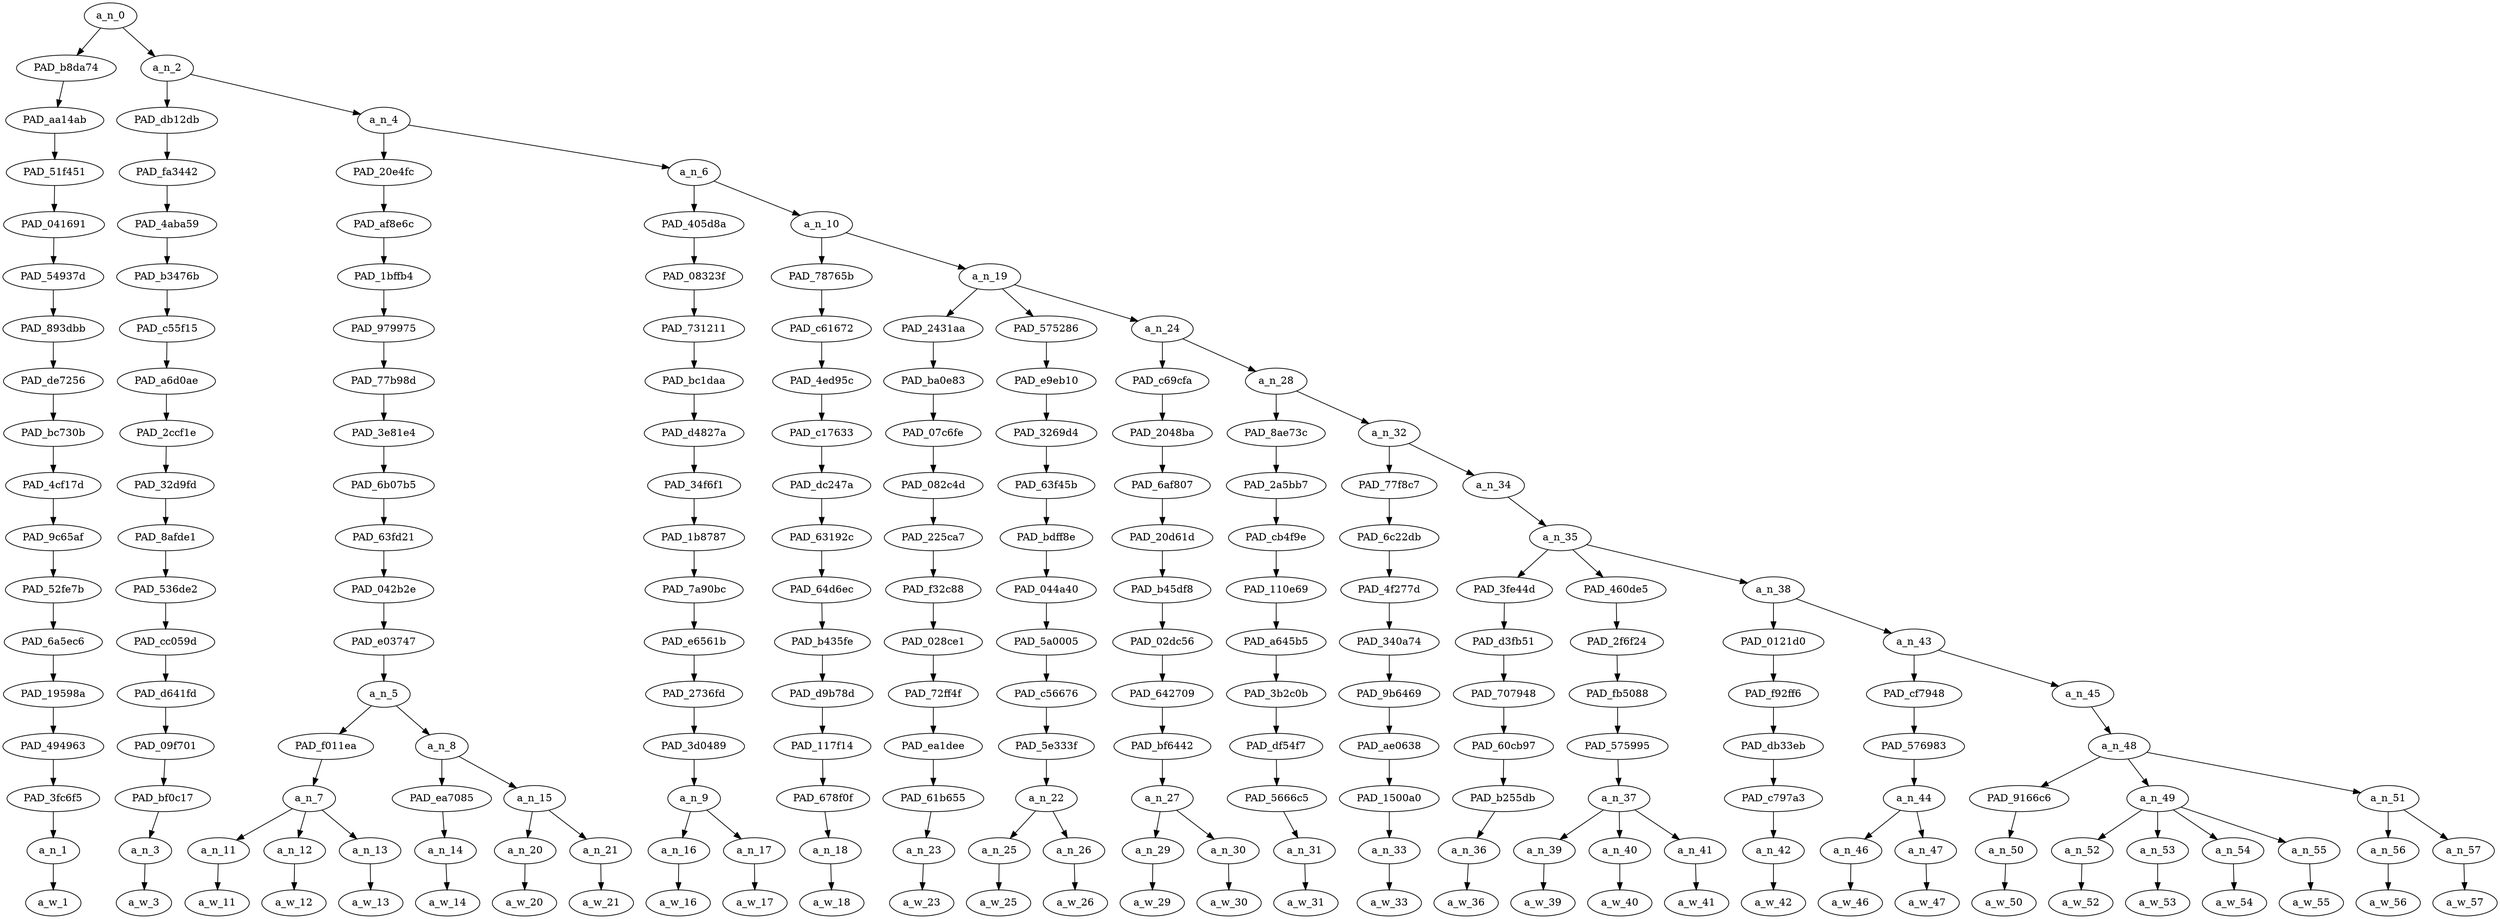 strict digraph "" {
	a_n_0	[div_dir=1,
		index=0,
		level=17,
		pos="2.062084056712963,17!",
		text_span="[0, 1, 2, 3, 4, 5, 6, 7, 8, 9, 10, 11, 12, 13, 14, 15, 16, 17, 18, 19, 20, 21, 22, 23, 24, 25, 26, 27, 28, 29, 30, 31]",
		value=0.99999999];
	PAD_b8da74	[div_dir=1,
		index=0,
		level=16,
		pos="0.0,16!",
		text_span="[0]",
		value=0.02888644];
	a_n_0 -> PAD_b8da74;
	a_n_2	[div_dir=1,
		index=1,
		level=16,
		pos="4.124168113425926,16!",
		text_span="[1, 2, 3, 4, 5, 6, 7, 8, 9, 10, 11, 12, 13, 14, 15, 16, 17, 18, 19, 20, 21, 22, 23, 24, 25, 26, 27, 28, 29, 30, 31]",
		value=0.97054622];
	a_n_0 -> a_n_2;
	PAD_aa14ab	[div_dir=1,
		index=0,
		level=15,
		pos="0.0,15!",
		text_span="[0]",
		value=0.02888644];
	PAD_b8da74 -> PAD_aa14ab;
	PAD_51f451	[div_dir=1,
		index=0,
		level=14,
		pos="0.0,14!",
		text_span="[0]",
		value=0.02888644];
	PAD_aa14ab -> PAD_51f451;
	PAD_041691	[div_dir=1,
		index=0,
		level=13,
		pos="0.0,13!",
		text_span="[0]",
		value=0.02888644];
	PAD_51f451 -> PAD_041691;
	PAD_54937d	[div_dir=1,
		index=0,
		level=12,
		pos="0.0,12!",
		text_span="[0]",
		value=0.02888644];
	PAD_041691 -> PAD_54937d;
	PAD_893dbb	[div_dir=1,
		index=0,
		level=11,
		pos="0.0,11!",
		text_span="[0]",
		value=0.02888644];
	PAD_54937d -> PAD_893dbb;
	PAD_de7256	[div_dir=1,
		index=0,
		level=10,
		pos="0.0,10!",
		text_span="[0]",
		value=0.02888644];
	PAD_893dbb -> PAD_de7256;
	PAD_bc730b	[div_dir=1,
		index=0,
		level=9,
		pos="0.0,9!",
		text_span="[0]",
		value=0.02888644];
	PAD_de7256 -> PAD_bc730b;
	PAD_4cf17d	[div_dir=1,
		index=0,
		level=8,
		pos="0.0,8!",
		text_span="[0]",
		value=0.02888644];
	PAD_bc730b -> PAD_4cf17d;
	PAD_9c65af	[div_dir=1,
		index=0,
		level=7,
		pos="0.0,7!",
		text_span="[0]",
		value=0.02888644];
	PAD_4cf17d -> PAD_9c65af;
	PAD_52fe7b	[div_dir=1,
		index=0,
		level=6,
		pos="0.0,6!",
		text_span="[0]",
		value=0.02888644];
	PAD_9c65af -> PAD_52fe7b;
	PAD_6a5ec6	[div_dir=1,
		index=0,
		level=5,
		pos="0.0,5!",
		text_span="[0]",
		value=0.02888644];
	PAD_52fe7b -> PAD_6a5ec6;
	PAD_19598a	[div_dir=1,
		index=0,
		level=4,
		pos="0.0,4!",
		text_span="[0]",
		value=0.02888644];
	PAD_6a5ec6 -> PAD_19598a;
	PAD_494963	[div_dir=1,
		index=0,
		level=3,
		pos="0.0,3!",
		text_span="[0]",
		value=0.02888644];
	PAD_19598a -> PAD_494963;
	PAD_3fc6f5	[div_dir=1,
		index=0,
		level=2,
		pos="0.0,2!",
		text_span="[0]",
		value=0.02888644];
	PAD_494963 -> PAD_3fc6f5;
	a_n_1	[div_dir=1,
		index=0,
		level=1,
		pos="0.0,1!",
		text_span="[0]",
		value=0.02888644];
	PAD_3fc6f5 -> a_n_1;
	a_w_1	[div_dir=0,
		index=0,
		level=0,
		pos="0,0!",
		text_span="[0]",
		value=we];
	a_n_1 -> a_w_1;
	PAD_db12db	[div_dir=1,
		index=1,
		level=15,
		pos="1.0,15!",
		text_span="[1]",
		value=0.02097841];
	a_n_2 -> PAD_db12db;
	a_n_4	[div_dir=1,
		index=2,
		level=15,
		pos="7.248336226851852,15!",
		text_span="[2, 3, 4, 5, 6, 7, 8, 9, 10, 11, 12, 13, 14, 15, 16, 17, 18, 19, 20, 21, 22, 23, 24, 25, 26, 27, 28, 29, 30, 31]",
		value=0.94904117];
	a_n_2 -> a_n_4;
	PAD_fa3442	[div_dir=1,
		index=1,
		level=14,
		pos="1.0,14!",
		text_span="[1]",
		value=0.02097841];
	PAD_db12db -> PAD_fa3442;
	PAD_4aba59	[div_dir=1,
		index=1,
		level=13,
		pos="1.0,13!",
		text_span="[1]",
		value=0.02097841];
	PAD_fa3442 -> PAD_4aba59;
	PAD_b3476b	[div_dir=1,
		index=1,
		level=12,
		pos="1.0,12!",
		text_span="[1]",
		value=0.02097841];
	PAD_4aba59 -> PAD_b3476b;
	PAD_c55f15	[div_dir=1,
		index=1,
		level=11,
		pos="1.0,11!",
		text_span="[1]",
		value=0.02097841];
	PAD_b3476b -> PAD_c55f15;
	PAD_a6d0ae	[div_dir=1,
		index=1,
		level=10,
		pos="1.0,10!",
		text_span="[1]",
		value=0.02097841];
	PAD_c55f15 -> PAD_a6d0ae;
	PAD_2ccf1e	[div_dir=1,
		index=1,
		level=9,
		pos="1.0,9!",
		text_span="[1]",
		value=0.02097841];
	PAD_a6d0ae -> PAD_2ccf1e;
	PAD_32d9fd	[div_dir=1,
		index=1,
		level=8,
		pos="1.0,8!",
		text_span="[1]",
		value=0.02097841];
	PAD_2ccf1e -> PAD_32d9fd;
	PAD_8afde1	[div_dir=1,
		index=1,
		level=7,
		pos="1.0,7!",
		text_span="[1]",
		value=0.02097841];
	PAD_32d9fd -> PAD_8afde1;
	PAD_536de2	[div_dir=1,
		index=1,
		level=6,
		pos="1.0,6!",
		text_span="[1]",
		value=0.02097841];
	PAD_8afde1 -> PAD_536de2;
	PAD_cc059d	[div_dir=1,
		index=1,
		level=5,
		pos="1.0,5!",
		text_span="[1]",
		value=0.02097841];
	PAD_536de2 -> PAD_cc059d;
	PAD_d641fd	[div_dir=1,
		index=1,
		level=4,
		pos="1.0,4!",
		text_span="[1]",
		value=0.02097841];
	PAD_cc059d -> PAD_d641fd;
	PAD_09f701	[div_dir=1,
		index=1,
		level=3,
		pos="1.0,3!",
		text_span="[1]",
		value=0.02097841];
	PAD_d641fd -> PAD_09f701;
	PAD_bf0c17	[div_dir=1,
		index=1,
		level=2,
		pos="1.0,2!",
		text_span="[1]",
		value=0.02097841];
	PAD_09f701 -> PAD_bf0c17;
	a_n_3	[div_dir=1,
		index=1,
		level=1,
		pos="1.0,1!",
		text_span="[1]",
		value=0.02097841];
	PAD_bf0c17 -> a_n_3;
	a_w_3	[div_dir=0,
		index=1,
		level=0,
		pos="1,0!",
		text_span="[1]",
		value=had];
	a_n_3 -> a_w_3;
	PAD_20e4fc	[div_dir=1,
		index=2,
		level=14,
		pos="4.375,14!",
		text_span="[2, 3, 4, 5, 6, 7]",
		value=0.13824018];
	a_n_4 -> PAD_20e4fc;
	a_n_6	[div_dir=1,
		index=3,
		level=14,
		pos="10.121672453703704,14!",
		text_span="[8, 9, 10, 11, 12, 13, 14, 15, 16, 17, 18, 19, 20, 21, 22, 23, 24, 25, 26, 27, 28, 29, 30, 31]",
		value=0.81027317];
	a_n_4 -> a_n_6;
	PAD_af8e6c	[div_dir=1,
		index=2,
		level=13,
		pos="4.375,13!",
		text_span="[2, 3, 4, 5, 6, 7]",
		value=0.13824018];
	PAD_20e4fc -> PAD_af8e6c;
	PAD_1bffb4	[div_dir=1,
		index=2,
		level=12,
		pos="4.375,12!",
		text_span="[2, 3, 4, 5, 6, 7]",
		value=0.13824018];
	PAD_af8e6c -> PAD_1bffb4;
	PAD_979975	[div_dir=1,
		index=2,
		level=11,
		pos="4.375,11!",
		text_span="[2, 3, 4, 5, 6, 7]",
		value=0.13824018];
	PAD_1bffb4 -> PAD_979975;
	PAD_77b98d	[div_dir=1,
		index=2,
		level=10,
		pos="4.375,10!",
		text_span="[2, 3, 4, 5, 6, 7]",
		value=0.13824018];
	PAD_979975 -> PAD_77b98d;
	PAD_3e81e4	[div_dir=1,
		index=2,
		level=9,
		pos="4.375,9!",
		text_span="[2, 3, 4, 5, 6, 7]",
		value=0.13824018];
	PAD_77b98d -> PAD_3e81e4;
	PAD_6b07b5	[div_dir=1,
		index=2,
		level=8,
		pos="4.375,8!",
		text_span="[2, 3, 4, 5, 6, 7]",
		value=0.13824018];
	PAD_3e81e4 -> PAD_6b07b5;
	PAD_63fd21	[div_dir=1,
		index=2,
		level=7,
		pos="4.375,7!",
		text_span="[2, 3, 4, 5, 6, 7]",
		value=0.13824018];
	PAD_6b07b5 -> PAD_63fd21;
	PAD_042b2e	[div_dir=1,
		index=2,
		level=6,
		pos="4.375,6!",
		text_span="[2, 3, 4, 5, 6, 7]",
		value=0.13824018];
	PAD_63fd21 -> PAD_042b2e;
	PAD_e03747	[div_dir=1,
		index=2,
		level=5,
		pos="4.375,5!",
		text_span="[2, 3, 4, 5, 6, 7]",
		value=0.13824018];
	PAD_042b2e -> PAD_e03747;
	a_n_5	[div_dir=1,
		index=2,
		level=4,
		pos="4.375,4!",
		text_span="[2, 3, 4, 5, 6, 7]",
		value=0.13824018];
	PAD_e03747 -> a_n_5;
	PAD_f011ea	[div_dir=1,
		index=2,
		level=3,
		pos="3.0,3!",
		text_span="[2, 3, 4]",
		value=0.05681379];
	a_n_5 -> PAD_f011ea;
	a_n_8	[div_dir=1,
		index=3,
		level=3,
		pos="5.75,3!",
		text_span="[5, 6, 7]",
		value=0.08128386];
	a_n_5 -> a_n_8;
	a_n_7	[div_dir=1,
		index=2,
		level=2,
		pos="3.0,2!",
		text_span="[2, 3, 4]",
		value=0.05681379];
	PAD_f011ea -> a_n_7;
	a_n_11	[div_dir=1,
		index=2,
		level=1,
		pos="2.0,1!",
		text_span="[2]",
		value=0.01747468];
	a_n_7 -> a_n_11;
	a_n_12	[div_dir=1,
		index=3,
		level=1,
		pos="3.0,1!",
		text_span="[3]",
		value=0.02144973];
	a_n_7 -> a_n_12;
	a_n_13	[div_dir=1,
		index=4,
		level=1,
		pos="4.0,1!",
		text_span="[4]",
		value=0.01780466];
	a_n_7 -> a_n_13;
	a_w_11	[div_dir=0,
		index=2,
		level=0,
		pos="2,0!",
		text_span="[2]",
		value=a];
	a_n_11 -> a_w_11;
	a_w_12	[div_dir=0,
		index=3,
		level=0,
		pos="3,0!",
		text_span="[3]",
		value=fun];
	a_n_12 -> a_w_12;
	a_w_13	[div_dir=0,
		index=4,
		level=0,
		pos="4,0!",
		text_span="[4]",
		value=time];
	a_n_13 -> a_w_13;
	PAD_ea7085	[div_dir=1,
		index=3,
		level=2,
		pos="5.0,2!",
		text_span="[5]",
		value=0.01866013];
	a_n_8 -> PAD_ea7085;
	a_n_15	[div_dir=1,
		index=4,
		level=2,
		pos="6.5,2!",
		text_span="[6, 7]",
		value=0.06249016];
	a_n_8 -> a_n_15;
	a_n_14	[div_dir=1,
		index=5,
		level=1,
		pos="5.0,1!",
		text_span="[5]",
		value=0.01866013];
	PAD_ea7085 -> a_n_14;
	a_w_14	[div_dir=0,
		index=5,
		level=0,
		pos="5,0!",
		text_span="[5]",
		value=on];
	a_n_14 -> a_w_14;
	a_n_20	[div_dir=1,
		index=6,
		level=1,
		pos="6.0,1!",
		text_span="[6]",
		value=0.03750664];
	a_n_15 -> a_n_20;
	a_n_21	[div_dir=1,
		index=7,
		level=1,
		pos="7.0,1!",
		text_span="[7]",
		value=0.02480896];
	a_n_15 -> a_n_21;
	a_w_20	[div_dir=0,
		index=6,
		level=0,
		pos="6,0!",
		text_span="[6]",
		value="<number>"];
	a_n_20 -> a_w_20;
	a_w_21	[div_dir=0,
		index=7,
		level=0,
		pos="7,0!",
		text_span="[7]",
		value="<number>1"];
	a_n_21 -> a_w_21;
	PAD_405d8a	[div_dir=1,
		index=3,
		level=13,
		pos="8.5,13!",
		text_span="[8, 9]",
		value=0.03236788];
	a_n_6 -> PAD_405d8a;
	a_n_10	[div_dir=1,
		index=4,
		level=13,
		pos="11.743344907407408,13!",
		text_span="[10, 11, 12, 13, 14, 15, 16, 17, 18, 19, 20, 21, 22, 23, 24, 25, 26, 27, 28, 29, 30, 31]",
		value=0.77739451];
	a_n_6 -> a_n_10;
	PAD_08323f	[div_dir=1,
		index=3,
		level=12,
		pos="8.5,12!",
		text_span="[8, 9]",
		value=0.03236788];
	PAD_405d8a -> PAD_08323f;
	PAD_731211	[div_dir=1,
		index=3,
		level=11,
		pos="8.5,11!",
		text_span="[8, 9]",
		value=0.03236788];
	PAD_08323f -> PAD_731211;
	PAD_bc1daa	[div_dir=1,
		index=3,
		level=10,
		pos="8.5,10!",
		text_span="[8, 9]",
		value=0.03236788];
	PAD_731211 -> PAD_bc1daa;
	PAD_d4827a	[div_dir=1,
		index=3,
		level=9,
		pos="8.5,9!",
		text_span="[8, 9]",
		value=0.03236788];
	PAD_bc1daa -> PAD_d4827a;
	PAD_34f6f1	[div_dir=1,
		index=3,
		level=8,
		pos="8.5,8!",
		text_span="[8, 9]",
		value=0.03236788];
	PAD_d4827a -> PAD_34f6f1;
	PAD_1b8787	[div_dir=1,
		index=3,
		level=7,
		pos="8.5,7!",
		text_span="[8, 9]",
		value=0.03236788];
	PAD_34f6f1 -> PAD_1b8787;
	PAD_7a90bc	[div_dir=1,
		index=3,
		level=6,
		pos="8.5,6!",
		text_span="[8, 9]",
		value=0.03236788];
	PAD_1b8787 -> PAD_7a90bc;
	PAD_e6561b	[div_dir=1,
		index=3,
		level=5,
		pos="8.5,5!",
		text_span="[8, 9]",
		value=0.03236788];
	PAD_7a90bc -> PAD_e6561b;
	PAD_2736fd	[div_dir=1,
		index=3,
		level=4,
		pos="8.5,4!",
		text_span="[8, 9]",
		value=0.03236788];
	PAD_e6561b -> PAD_2736fd;
	PAD_3d0489	[div_dir=1,
		index=4,
		level=3,
		pos="8.5,3!",
		text_span="[8, 9]",
		value=0.03236788];
	PAD_2736fd -> PAD_3d0489;
	a_n_9	[div_dir=1,
		index=5,
		level=2,
		pos="8.5,2!",
		text_span="[8, 9]",
		value=0.03236788];
	PAD_3d0489 -> a_n_9;
	a_n_16	[div_dir=1,
		index=8,
		level=1,
		pos="8.0,1!",
		text_span="[8]",
		value=0.01463013];
	a_n_9 -> a_n_16;
	a_n_17	[div_dir=1,
		index=9,
		level=1,
		pos="9.0,1!",
		text_span="[9]",
		value=0.01764012];
	a_n_9 -> a_n_17;
	a_w_16	[div_dir=0,
		index=8,
		level=0,
		pos="8,0!",
		text_span="[8]",
		value=one];
	a_n_16 -> a_w_16;
	a_w_17	[div_dir=0,
		index=9,
		level=0,
		pos="9,0!",
		text_span="[9]",
		value=year];
	a_n_17 -> a_w_17;
	PAD_78765b	[div_dir=1,
		index=4,
		level=12,
		pos="10.0,12!",
		text_span="[10]",
		value=0.01398659];
	a_n_10 -> PAD_78765b;
	a_n_19	[div_dir=1,
		index=5,
		level=12,
		pos="13.486689814814815,12!",
		text_span="[11, 12, 13, 14, 15, 16, 17, 18, 19, 20, 21, 22, 23, 24, 25, 26, 27, 28, 29, 30, 31]",
		value=0.76290494];
	a_n_10 -> a_n_19;
	PAD_c61672	[div_dir=1,
		index=4,
		level=11,
		pos="10.0,11!",
		text_span="[10]",
		value=0.01398659];
	PAD_78765b -> PAD_c61672;
	PAD_4ed95c	[div_dir=1,
		index=4,
		level=10,
		pos="10.0,10!",
		text_span="[10]",
		value=0.01398659];
	PAD_c61672 -> PAD_4ed95c;
	PAD_c17633	[div_dir=1,
		index=4,
		level=9,
		pos="10.0,9!",
		text_span="[10]",
		value=0.01398659];
	PAD_4ed95c -> PAD_c17633;
	PAD_dc247a	[div_dir=1,
		index=4,
		level=8,
		pos="10.0,8!",
		text_span="[10]",
		value=0.01398659];
	PAD_c17633 -> PAD_dc247a;
	PAD_63192c	[div_dir=1,
		index=4,
		level=7,
		pos="10.0,7!",
		text_span="[10]",
		value=0.01398659];
	PAD_dc247a -> PAD_63192c;
	PAD_64d6ec	[div_dir=1,
		index=4,
		level=6,
		pos="10.0,6!",
		text_span="[10]",
		value=0.01398659];
	PAD_63192c -> PAD_64d6ec;
	PAD_b435fe	[div_dir=1,
		index=4,
		level=5,
		pos="10.0,5!",
		text_span="[10]",
		value=0.01398659];
	PAD_64d6ec -> PAD_b435fe;
	PAD_d9b78d	[div_dir=1,
		index=4,
		level=4,
		pos="10.0,4!",
		text_span="[10]",
		value=0.01398659];
	PAD_b435fe -> PAD_d9b78d;
	PAD_117f14	[div_dir=1,
		index=5,
		level=3,
		pos="10.0,3!",
		text_span="[10]",
		value=0.01398659];
	PAD_d9b78d -> PAD_117f14;
	PAD_678f0f	[div_dir=1,
		index=6,
		level=2,
		pos="10.0,2!",
		text_span="[10]",
		value=0.01398659];
	PAD_117f14 -> PAD_678f0f;
	a_n_18	[div_dir=1,
		index=10,
		level=1,
		pos="10.0,1!",
		text_span="[10]",
		value=0.01398659];
	PAD_678f0f -> a_n_18;
	a_w_18	[div_dir=0,
		index=10,
		level=0,
		pos="10,0!",
		text_span="[10]",
		value=with];
	a_n_18 -> a_w_18;
	PAD_2431aa	[div_dir=-1,
		index=6,
		level=11,
		pos="13.0,11!",
		text_span="[13]",
		value=0.01620603];
	a_n_19 -> PAD_2431aa;
	PAD_575286	[div_dir=1,
		index=5,
		level=11,
		pos="11.5,11!",
		text_span="[11, 12]",
		value=0.06144979];
	a_n_19 -> PAD_575286;
	a_n_24	[div_dir=1,
		index=7,
		level=11,
		pos="15.960069444444445,11!",
		text_span="[14, 15, 16, 17, 18, 19, 20, 21, 22, 23, 24, 25, 26, 27, 28, 29, 30, 31]",
		value=0.68474991];
	a_n_19 -> a_n_24;
	PAD_ba0e83	[div_dir=-1,
		index=6,
		level=10,
		pos="13.0,10!",
		text_span="[13]",
		value=0.01620603];
	PAD_2431aa -> PAD_ba0e83;
	PAD_07c6fe	[div_dir=-1,
		index=6,
		level=9,
		pos="13.0,9!",
		text_span="[13]",
		value=0.01620603];
	PAD_ba0e83 -> PAD_07c6fe;
	PAD_082c4d	[div_dir=-1,
		index=6,
		level=8,
		pos="13.0,8!",
		text_span="[13]",
		value=0.01620603];
	PAD_07c6fe -> PAD_082c4d;
	PAD_225ca7	[div_dir=-1,
		index=6,
		level=7,
		pos="13.0,7!",
		text_span="[13]",
		value=0.01620603];
	PAD_082c4d -> PAD_225ca7;
	PAD_f32c88	[div_dir=-1,
		index=6,
		level=6,
		pos="13.0,6!",
		text_span="[13]",
		value=0.01620603];
	PAD_225ca7 -> PAD_f32c88;
	PAD_028ce1	[div_dir=-1,
		index=6,
		level=5,
		pos="13.0,5!",
		text_span="[13]",
		value=0.01620603];
	PAD_f32c88 -> PAD_028ce1;
	PAD_72ff4f	[div_dir=-1,
		index=6,
		level=4,
		pos="13.0,4!",
		text_span="[13]",
		value=0.01620603];
	PAD_028ce1 -> PAD_72ff4f;
	PAD_ea1dee	[div_dir=-1,
		index=7,
		level=3,
		pos="13.0,3!",
		text_span="[13]",
		value=0.01620603];
	PAD_72ff4f -> PAD_ea1dee;
	PAD_61b655	[div_dir=-1,
		index=8,
		level=2,
		pos="13.0,2!",
		text_span="[13]",
		value=0.01620603];
	PAD_ea1dee -> PAD_61b655;
	a_n_23	[div_dir=-1,
		index=13,
		level=1,
		pos="13.0,1!",
		text_span="[13]",
		value=0.01620603];
	PAD_61b655 -> a_n_23;
	a_w_23	[div_dir=0,
		index=13,
		level=0,
		pos="13,0!",
		text_span="[13]",
		value=and];
	a_n_23 -> a_w_23;
	PAD_e9eb10	[div_dir=1,
		index=5,
		level=10,
		pos="11.5,10!",
		text_span="[11, 12]",
		value=0.06144979];
	PAD_575286 -> PAD_e9eb10;
	PAD_3269d4	[div_dir=1,
		index=5,
		level=9,
		pos="11.5,9!",
		text_span="[11, 12]",
		value=0.06144979];
	PAD_e9eb10 -> PAD_3269d4;
	PAD_63f45b	[div_dir=1,
		index=5,
		level=8,
		pos="11.5,8!",
		text_span="[11, 12]",
		value=0.06144979];
	PAD_3269d4 -> PAD_63f45b;
	PAD_bdff8e	[div_dir=1,
		index=5,
		level=7,
		pos="11.5,7!",
		text_span="[11, 12]",
		value=0.06144979];
	PAD_63f45b -> PAD_bdff8e;
	PAD_044a40	[div_dir=1,
		index=5,
		level=6,
		pos="11.5,6!",
		text_span="[11, 12]",
		value=0.06144979];
	PAD_bdff8e -> PAD_044a40;
	PAD_5a0005	[div_dir=1,
		index=5,
		level=5,
		pos="11.5,5!",
		text_span="[11, 12]",
		value=0.06144979];
	PAD_044a40 -> PAD_5a0005;
	PAD_c56676	[div_dir=1,
		index=5,
		level=4,
		pos="11.5,4!",
		text_span="[11, 12]",
		value=0.06144979];
	PAD_5a0005 -> PAD_c56676;
	PAD_5e333f	[div_dir=1,
		index=6,
		level=3,
		pos="11.5,3!",
		text_span="[11, 12]",
		value=0.06144979];
	PAD_c56676 -> PAD_5e333f;
	a_n_22	[div_dir=1,
		index=7,
		level=2,
		pos="11.5,2!",
		text_span="[11, 12]",
		value=0.06144979];
	PAD_5e333f -> a_n_22;
	a_n_25	[div_dir=1,
		index=11,
		level=1,
		pos="11.0,1!",
		text_span="[11]",
		value=0.02372817];
	a_n_22 -> a_n_25;
	a_n_26	[div_dir=1,
		index=12,
		level=1,
		pos="12.0,1!",
		text_span="[12]",
		value=0.03768734];
	a_n_22 -> a_n_26;
	a_w_25	[div_dir=0,
		index=11,
		level=0,
		pos="11,0!",
		text_span="[11]",
		value=pam];
	a_n_25 -> a_w_25;
	a_w_26	[div_dir=0,
		index=12,
		level=0,
		pos="12,0!",
		text_span="[12]",
		value=geller];
	a_n_26 -> a_w_26;
	PAD_c69cfa	[div_dir=1,
		index=7,
		level=10,
		pos="14.5,10!",
		text_span="[14, 15]",
		value=0.07951489];
	a_n_24 -> PAD_c69cfa;
	a_n_28	[div_dir=1,
		index=8,
		level=10,
		pos="17.42013888888889,10!",
		text_span="[16, 17, 18, 19, 20, 21, 22, 23, 24, 25, 26, 27, 28, 29, 30, 31]",
		value=0.60469959];
	a_n_24 -> a_n_28;
	PAD_2048ba	[div_dir=1,
		index=7,
		level=9,
		pos="14.5,9!",
		text_span="[14, 15]",
		value=0.07951489];
	PAD_c69cfa -> PAD_2048ba;
	PAD_6af807	[div_dir=1,
		index=7,
		level=8,
		pos="14.5,8!",
		text_span="[14, 15]",
		value=0.07951489];
	PAD_2048ba -> PAD_6af807;
	PAD_20d61d	[div_dir=1,
		index=7,
		level=7,
		pos="14.5,7!",
		text_span="[14, 15]",
		value=0.07951489];
	PAD_6af807 -> PAD_20d61d;
	PAD_b45df8	[div_dir=1,
		index=7,
		level=6,
		pos="14.5,6!",
		text_span="[14, 15]",
		value=0.07951489];
	PAD_20d61d -> PAD_b45df8;
	PAD_02dc56	[div_dir=1,
		index=7,
		level=5,
		pos="14.5,5!",
		text_span="[14, 15]",
		value=0.07951489];
	PAD_b45df8 -> PAD_02dc56;
	PAD_642709	[div_dir=1,
		index=7,
		level=4,
		pos="14.5,4!",
		text_span="[14, 15]",
		value=0.07951489];
	PAD_02dc56 -> PAD_642709;
	PAD_bf6442	[div_dir=1,
		index=8,
		level=3,
		pos="14.5,3!",
		text_span="[14, 15]",
		value=0.07951489];
	PAD_642709 -> PAD_bf6442;
	a_n_27	[div_dir=1,
		index=9,
		level=2,
		pos="14.5,2!",
		text_span="[14, 15]",
		value=0.07951489];
	PAD_bf6442 -> a_n_27;
	a_n_29	[div_dir=-1,
		index=14,
		level=1,
		pos="14.0,1!",
		text_span="[14]",
		value=0.03776149];
	a_n_27 -> a_n_29;
	a_n_30	[div_dir=1,
		index=15,
		level=1,
		pos="15.0,1!",
		text_span="[15]",
		value=0.04171984];
	a_n_27 -> a_n_30;
	a_w_29	[div_dir=0,
		index=14,
		level=0,
		pos="14,0!",
		text_span="[14]",
		value=geert];
	a_n_29 -> a_w_29;
	a_w_30	[div_dir=0,
		index=15,
		level=0,
		pos="15,0!",
		text_span="[15]",
		value=wilders];
	a_n_30 -> a_w_30;
	PAD_8ae73c	[div_dir=-1,
		index=8,
		level=9,
		pos="16.0,9!",
		text_span="[16]",
		value=0.02123314];
	a_n_28 -> PAD_8ae73c;
	a_n_32	[div_dir=1,
		index=9,
		level=9,
		pos="18.84027777777778,9!",
		text_span="[17, 18, 19, 20, 21, 22, 23, 24, 25, 26, 27, 28, 29, 30, 31]",
		value=0.58288835];
	a_n_28 -> a_n_32;
	PAD_2a5bb7	[div_dir=-1,
		index=8,
		level=8,
		pos="16.0,8!",
		text_span="[16]",
		value=0.02123314];
	PAD_8ae73c -> PAD_2a5bb7;
	PAD_cb4f9e	[div_dir=-1,
		index=8,
		level=7,
		pos="16.0,7!",
		text_span="[16]",
		value=0.02123314];
	PAD_2a5bb7 -> PAD_cb4f9e;
	PAD_110e69	[div_dir=-1,
		index=8,
		level=6,
		pos="16.0,6!",
		text_span="[16]",
		value=0.02123314];
	PAD_cb4f9e -> PAD_110e69;
	PAD_a645b5	[div_dir=-1,
		index=8,
		level=5,
		pos="16.0,5!",
		text_span="[16]",
		value=0.02123314];
	PAD_110e69 -> PAD_a645b5;
	PAD_3b2c0b	[div_dir=-1,
		index=8,
		level=4,
		pos="16.0,4!",
		text_span="[16]",
		value=0.02123314];
	PAD_a645b5 -> PAD_3b2c0b;
	PAD_df54f7	[div_dir=-1,
		index=9,
		level=3,
		pos="16.0,3!",
		text_span="[16]",
		value=0.02123314];
	PAD_3b2c0b -> PAD_df54f7;
	PAD_5666c5	[div_dir=-1,
		index=10,
		level=2,
		pos="16.0,2!",
		text_span="[16]",
		value=0.02123314];
	PAD_df54f7 -> PAD_5666c5;
	a_n_31	[div_dir=-1,
		index=16,
		level=1,
		pos="16.0,1!",
		text_span="[16]",
		value=0.02123314];
	PAD_5666c5 -> a_n_31;
	a_w_31	[div_dir=0,
		index=16,
		level=0,
		pos="16,0!",
		text_span="[16]",
		value=speaking];
	a_n_31 -> a_w_31;
	PAD_77f8c7	[div_dir=1,
		index=9,
		level=8,
		pos="17.0,8!",
		text_span="[17]",
		value=0.01977658];
	a_n_32 -> PAD_77f8c7;
	a_n_34	[div_dir=1,
		index=10,
		level=8,
		pos="20.680555555555557,8!",
		text_span="[18, 19, 20, 21, 22, 23, 24, 25, 26, 27, 28, 29, 30, 31]",
		value=0.56251294];
	a_n_32 -> a_n_34;
	PAD_6c22db	[div_dir=1,
		index=9,
		level=7,
		pos="17.0,7!",
		text_span="[17]",
		value=0.01977658];
	PAD_77f8c7 -> PAD_6c22db;
	PAD_4f277d	[div_dir=1,
		index=9,
		level=6,
		pos="17.0,6!",
		text_span="[17]",
		value=0.01977658];
	PAD_6c22db -> PAD_4f277d;
	PAD_340a74	[div_dir=1,
		index=9,
		level=5,
		pos="17.0,5!",
		text_span="[17]",
		value=0.01977658];
	PAD_4f277d -> PAD_340a74;
	PAD_9b6469	[div_dir=1,
		index=9,
		level=4,
		pos="17.0,4!",
		text_span="[17]",
		value=0.01977658];
	PAD_340a74 -> PAD_9b6469;
	PAD_ae0638	[div_dir=1,
		index=10,
		level=3,
		pos="17.0,3!",
		text_span="[17]",
		value=0.01977658];
	PAD_9b6469 -> PAD_ae0638;
	PAD_1500a0	[div_dir=1,
		index=11,
		level=2,
		pos="17.0,2!",
		text_span="[17]",
		value=0.01977658];
	PAD_ae0638 -> PAD_1500a0;
	a_n_33	[div_dir=1,
		index=17,
		level=1,
		pos="17.0,1!",
		text_span="[17]",
		value=0.01977658];
	PAD_1500a0 -> a_n_33;
	a_w_33	[div_dir=0,
		index=17,
		level=0,
		pos="17,0!",
		text_span="[17]",
		value=against];
	a_n_33 -> a_w_33;
	a_n_35	[div_dir=1,
		index=10,
		level=7,
		pos="20.680555555555557,7!",
		text_span="[18, 19, 20, 21, 22, 23, 24, 25, 26, 27, 28, 29, 30, 31]",
		value=0.56190530];
	a_n_34 -> a_n_35;
	PAD_3fe44d	[div_dir=-1,
		index=10,
		level=6,
		pos="18.0,6!",
		text_span="[18]",
		value=0.02263320];
	a_n_35 -> PAD_3fe44d;
	PAD_460de5	[div_dir=1,
		index=11,
		level=6,
		pos="20.0,6!",
		text_span="[19, 20, 21]",
		value=0.30241717];
	a_n_35 -> PAD_460de5;
	a_n_38	[div_dir=1,
		index=12,
		level=6,
		pos="24.041666666666668,6!",
		text_span="[22, 23, 24, 25, 26, 27, 28, 29, 30, 31]",
		value=0.23624729];
	a_n_35 -> a_n_38;
	PAD_d3fb51	[div_dir=-1,
		index=10,
		level=5,
		pos="18.0,5!",
		text_span="[18]",
		value=0.02263320];
	PAD_3fe44d -> PAD_d3fb51;
	PAD_707948	[div_dir=-1,
		index=10,
		level=4,
		pos="18.0,4!",
		text_span="[18]",
		value=0.02263320];
	PAD_d3fb51 -> PAD_707948;
	PAD_60cb97	[div_dir=-1,
		index=11,
		level=3,
		pos="18.0,3!",
		text_span="[18]",
		value=0.02263320];
	PAD_707948 -> PAD_60cb97;
	PAD_b255db	[div_dir=-1,
		index=12,
		level=2,
		pos="18.0,2!",
		text_span="[18]",
		value=0.02263320];
	PAD_60cb97 -> PAD_b255db;
	a_n_36	[div_dir=-1,
		index=18,
		level=1,
		pos="18.0,1!",
		text_span="[18]",
		value=0.02263320];
	PAD_b255db -> a_n_36;
	a_w_36	[div_dir=0,
		index=18,
		level=0,
		pos="18,0!",
		text_span="[18]",
		value=building];
	a_n_36 -> a_w_36;
	PAD_2f6f24	[div_dir=1,
		index=11,
		level=5,
		pos="20.0,5!",
		text_span="[19, 20, 21]",
		value=0.30241717];
	PAD_460de5 -> PAD_2f6f24;
	PAD_fb5088	[div_dir=1,
		index=11,
		level=4,
		pos="20.0,4!",
		text_span="[19, 20, 21]",
		value=0.30241717];
	PAD_2f6f24 -> PAD_fb5088;
	PAD_575995	[div_dir=1,
		index=12,
		level=3,
		pos="20.0,3!",
		text_span="[19, 20, 21]",
		value=0.30241717];
	PAD_fb5088 -> PAD_575995;
	a_n_37	[div_dir=1,
		index=13,
		level=2,
		pos="20.0,2!",
		text_span="[19, 20, 21]",
		value=0.30241717];
	PAD_575995 -> a_n_37;
	a_n_39	[div_dir=-1,
		index=19,
		level=1,
		pos="19.0,1!",
		text_span="[19]",
		value=0.02693379];
	a_n_37 -> a_n_39;
	a_n_40	[div_dir=1,
		index=20,
		level=1,
		pos="20.0,1!",
		text_span="[20]",
		value=0.23823194];
	a_n_37 -> a_n_40;
	a_n_41	[div_dir=-1,
		index=21,
		level=1,
		pos="21.0,1!",
		text_span="[21]",
		value=0.03644681];
	a_n_37 -> a_n_41;
	a_w_39	[div_dir=0,
		index=19,
		level=0,
		pos="19,0!",
		text_span="[19]",
		value=a1];
	a_n_39 -> a_w_39;
	a_w_40	[div_dir=0,
		index=20,
		level=0,
		pos="20,0!",
		text_span="[20]",
		value=muzzie];
	a_n_40 -> a_w_40;
	a_w_41	[div_dir=0,
		index=21,
		level=0,
		pos="21,0!",
		text_span="[21]",
		value=mosque];
	a_n_41 -> a_w_41;
	PAD_0121d0	[div_dir=-1,
		index=12,
		level=5,
		pos="22.0,5!",
		text_span="[22]",
		value=0.01926545];
	a_n_38 -> PAD_0121d0;
	a_n_43	[div_dir=1,
		index=13,
		level=5,
		pos="26.083333333333336,5!",
		text_span="[23, 24, 25, 26, 27, 28, 29, 30, 31]",
		value=0.21676425];
	a_n_38 -> a_n_43;
	PAD_f92ff6	[div_dir=-1,
		index=12,
		level=4,
		pos="22.0,4!",
		text_span="[22]",
		value=0.01926545];
	PAD_0121d0 -> PAD_f92ff6;
	PAD_db33eb	[div_dir=-1,
		index=13,
		level=3,
		pos="22.0,3!",
		text_span="[22]",
		value=0.01926545];
	PAD_f92ff6 -> PAD_db33eb;
	PAD_c797a3	[div_dir=-1,
		index=14,
		level=2,
		pos="22.0,2!",
		text_span="[22]",
		value=0.01926545];
	PAD_db33eb -> PAD_c797a3;
	a_n_42	[div_dir=-1,
		index=22,
		level=1,
		pos="22.0,1!",
		text_span="[22]",
		value=0.01926545];
	PAD_c797a3 -> a_n_42;
	a_w_42	[div_dir=0,
		index=22,
		level=0,
		pos="22,0!",
		text_span="[22]",
		value=in];
	a_n_42 -> a_w_42;
	PAD_cf7948	[div_dir=1,
		index=13,
		level=4,
		pos="23.5,4!",
		text_span="[23, 24]",
		value=0.03799653];
	a_n_43 -> PAD_cf7948;
	a_n_45	[div_dir=1,
		index=14,
		level=4,
		pos="28.666666666666668,4!",
		text_span="[25, 26, 27, 28, 29, 30, 31]",
		value=0.17853509];
	a_n_43 -> a_n_45;
	PAD_576983	[div_dir=1,
		index=14,
		level=3,
		pos="23.5,3!",
		text_span="[23, 24]",
		value=0.03799653];
	PAD_cf7948 -> PAD_576983;
	a_n_44	[div_dir=1,
		index=15,
		level=2,
		pos="23.5,2!",
		text_span="[23, 24]",
		value=0.03799653];
	PAD_576983 -> a_n_44;
	a_n_46	[div_dir=1,
		index=23,
		level=1,
		pos="23.0,1!",
		text_span="[23]",
		value=0.01745434];
	a_n_44 -> a_n_46;
	a_n_47	[div_dir=1,
		index=24,
		level=1,
		pos="24.0,1!",
		text_span="[24]",
		value=0.02044056];
	a_n_44 -> a_n_47;
	a_w_46	[div_dir=0,
		index=23,
		level=0,
		pos="23,0!",
		text_span="[23]",
		value=the];
	a_n_46 -> a_w_46;
	a_w_47	[div_dir=0,
		index=24,
		level=0,
		pos="24,0!",
		text_span="[24]",
		value=area];
	a_n_47 -> a_w_47;
	a_n_48	[div_dir=1,
		index=15,
		level=3,
		pos="28.666666666666668,3!",
		text_span="[25, 26, 27, 28, 29, 30, 31]",
		value=0.17832572];
	a_n_45 -> a_n_48;
	PAD_9166c6	[div_dir=1,
		index=17,
		level=2,
		pos="29.0,2!",
		text_span="[29]",
		value=0.02320162];
	a_n_48 -> PAD_9166c6;
	a_n_49	[div_dir=1,
		index=16,
		level=2,
		pos="26.5,2!",
		text_span="[25, 26, 27, 28]",
		value=0.10972382];
	a_n_48 -> a_n_49;
	a_n_51	[div_dir=1,
		index=18,
		level=2,
		pos="30.5,2!",
		text_span="[30, 31]",
		value=0.04519092];
	a_n_48 -> a_n_51;
	a_n_50	[div_dir=1,
		index=29,
		level=1,
		pos="29.0,1!",
		text_span="[29]",
		value=0.02320162];
	PAD_9166c6 -> a_n_50;
	a_w_50	[div_dir=0,
		index=29,
		level=0,
		pos="29,0!",
		text_span="[29]",
		value=even];
	a_n_50 -> a_w_50;
	a_n_52	[div_dir=1,
		index=25,
		level=1,
		pos="25.0,1!",
		text_span="[25]",
		value=0.02016508];
	a_n_49 -> a_n_52;
	a_n_53	[div_dir=1,
		index=26,
		level=1,
		pos="26.0,1!",
		text_span="[26]",
		value=0.02831697];
	a_n_49 -> a_n_53;
	a_n_54	[div_dir=-1,
		index=27,
		level=1,
		pos="27.0,1!",
		text_span="[27]",
		value=0.03184853];
	a_n_49 -> a_n_54;
	a_n_55	[div_dir=1,
		index=28,
		level=1,
		pos="28.0,1!",
		text_span="[28]",
		value=0.02924974];
	a_n_49 -> a_n_55;
	a_w_52	[div_dir=0,
		index=25,
		level=0,
		pos="25,0!",
		text_span="[25]",
		value=the1];
	a_n_52 -> a_w_52;
	a_w_53	[div_dir=0,
		index=26,
		level=0,
		pos="26,0!",
		text_span="[26]",
		value=english];
	a_n_53 -> a_w_53;
	a_w_54	[div_dir=0,
		index=27,
		level=0,
		pos="27,0!",
		text_span="[27]",
		value=defence];
	a_n_54 -> a_w_54;
	a_w_55	[div_dir=0,
		index=28,
		level=0,
		pos="28,0!",
		text_span="[28]",
		value=league];
	a_n_55 -> a_w_55;
	a_n_56	[div_dir=1,
		index=30,
		level=1,
		pos="30.0,1!",
		text_span="[30]",
		value=0.02318902];
	a_n_51 -> a_n_56;
	a_n_57	[div_dir=1,
		index=31,
		level=1,
		pos="31.0,1!",
		text_span="[31]",
		value=0.02187022];
	a_n_51 -> a_n_57;
	a_w_56	[div_dir=0,
		index=30,
		level=0,
		pos="30,0!",
		text_span="[30]",
		value=showed];
	a_n_56 -> a_w_56;
	a_w_57	[div_dir=0,
		index=31,
		level=0,
		pos="31,0!",
		text_span="[31]",
		value=up];
	a_n_57 -> a_w_57;
}
